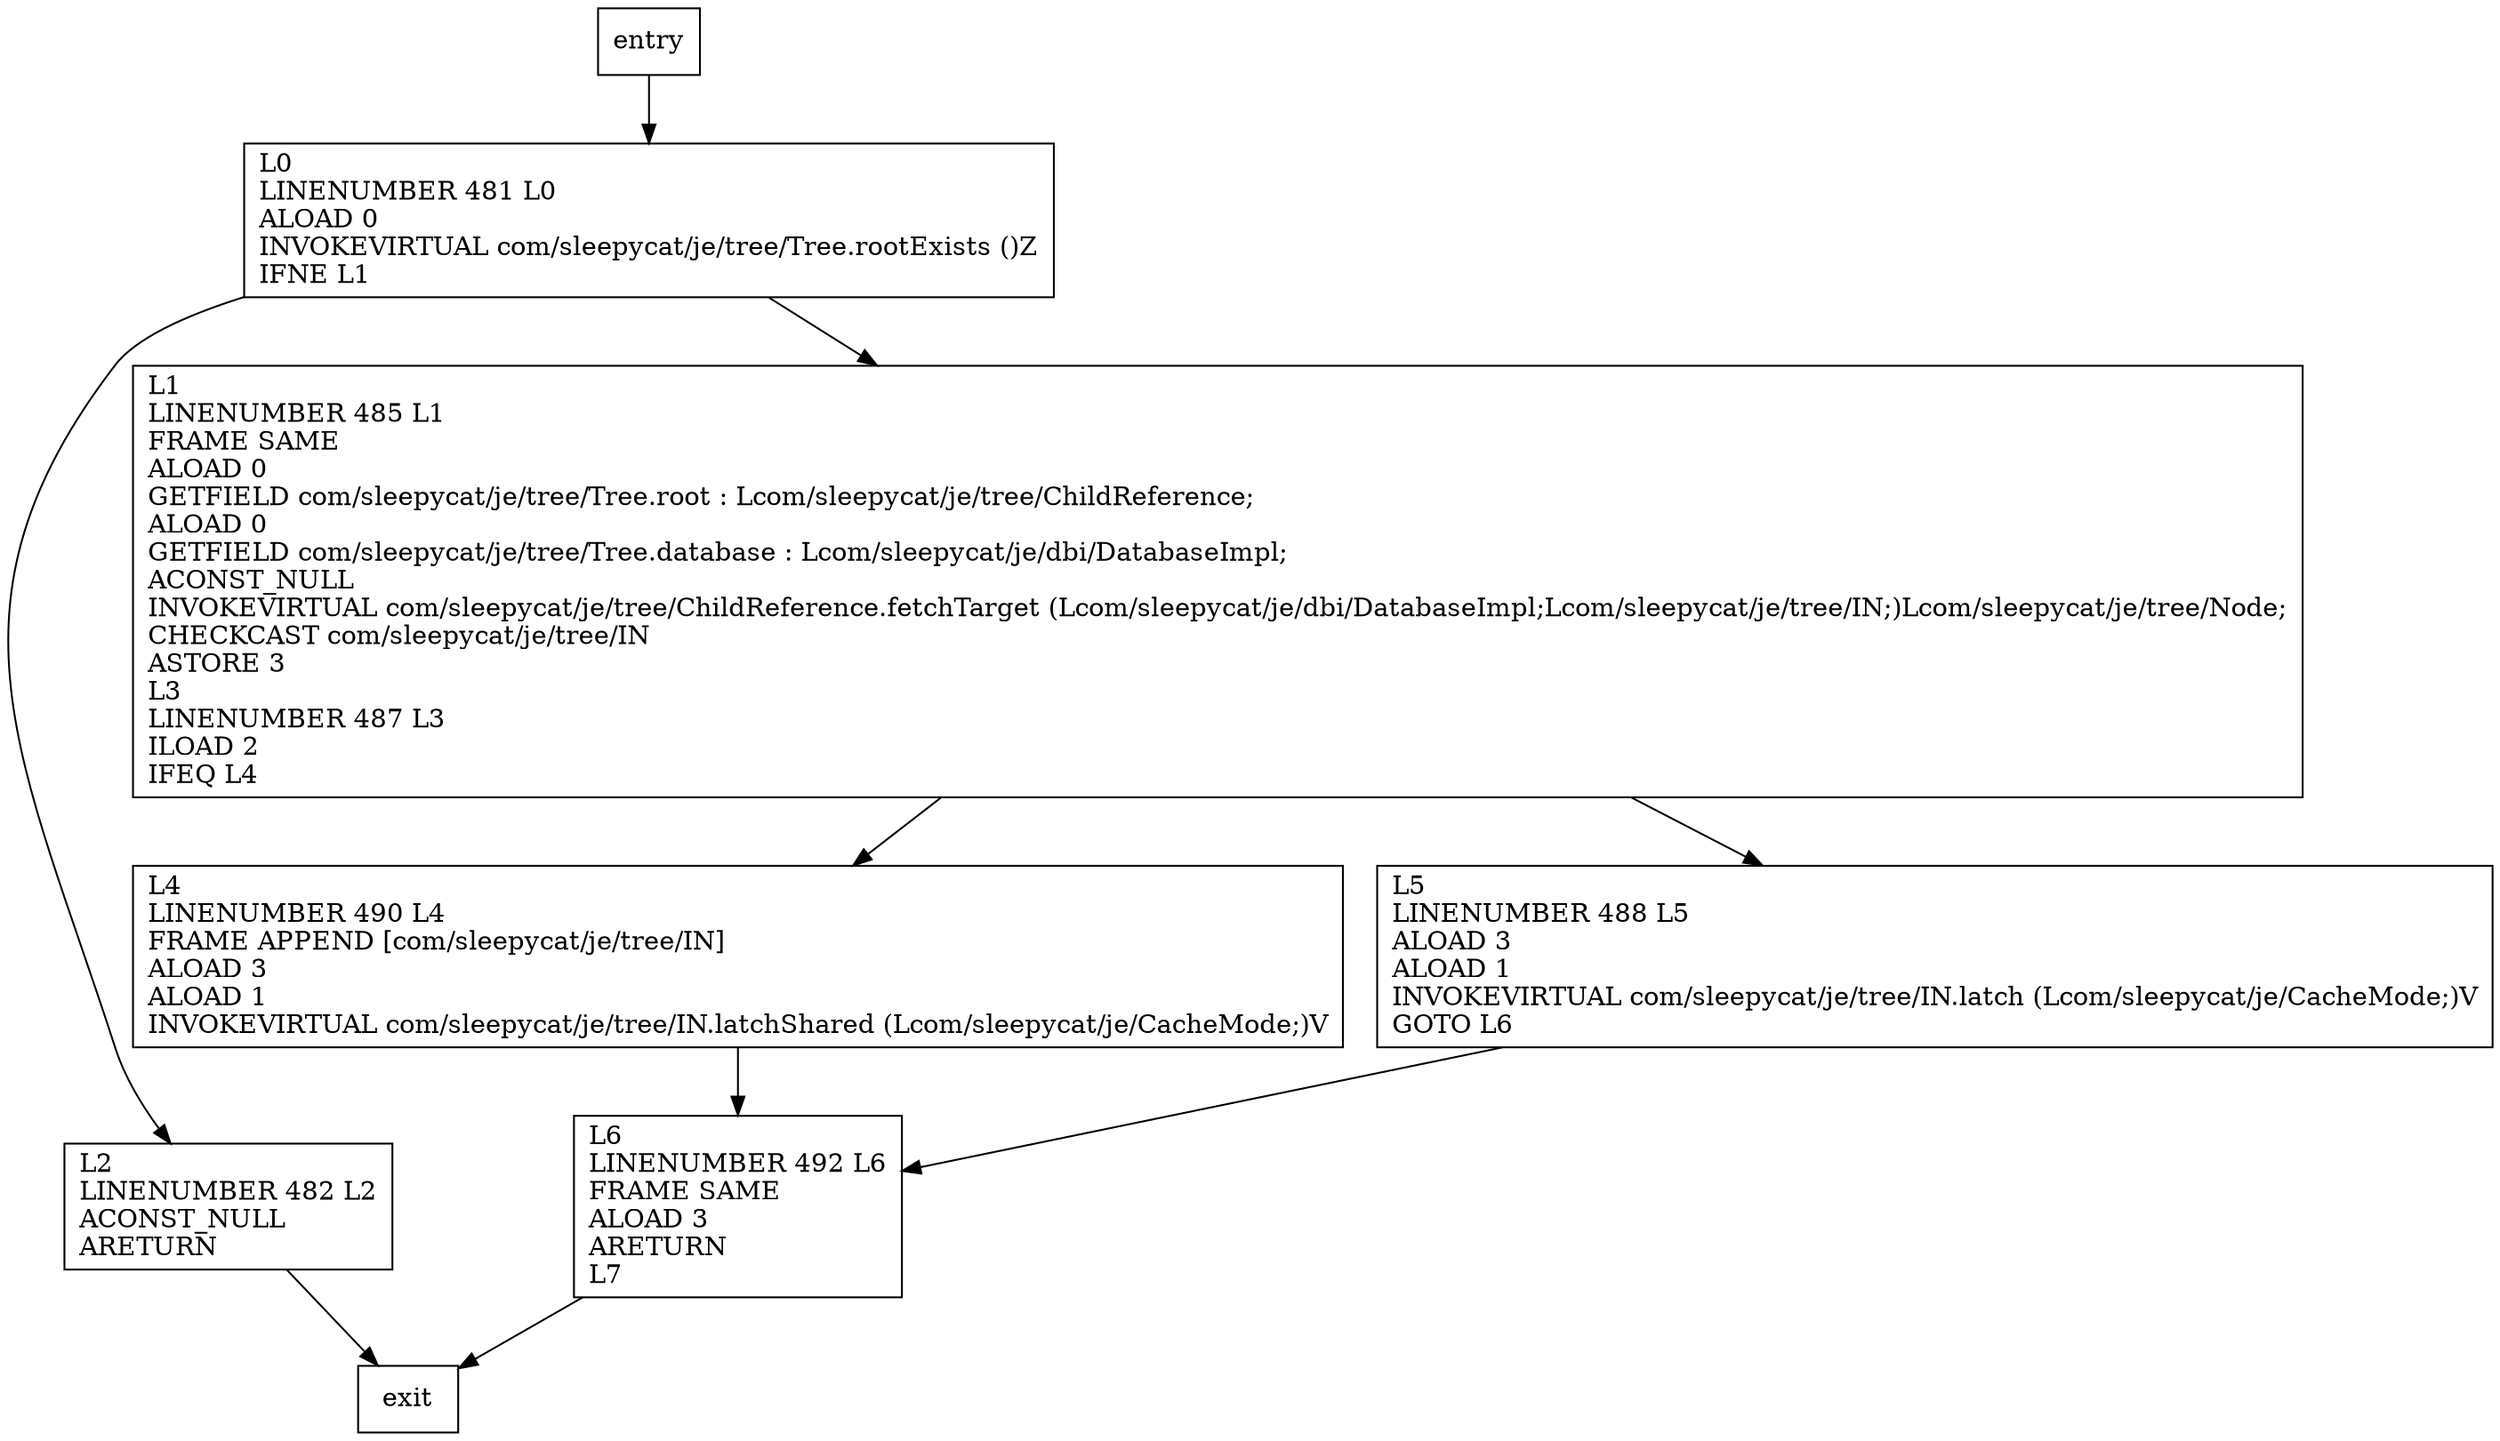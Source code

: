 digraph getRootINRootAlreadyLatched {
node [shape=record];
92959415 [label="L2\lLINENUMBER 482 L2\lACONST_NULL\lARETURN\l"];
1124061680 [label="L0\lLINENUMBER 481 L0\lALOAD 0\lINVOKEVIRTUAL com/sleepycat/je/tree/Tree.rootExists ()Z\lIFNE L1\l"];
1791766123 [label="L6\lLINENUMBER 492 L6\lFRAME SAME\lALOAD 3\lARETURN\lL7\l"];
1330931522 [label="L1\lLINENUMBER 485 L1\lFRAME SAME\lALOAD 0\lGETFIELD com/sleepycat/je/tree/Tree.root : Lcom/sleepycat/je/tree/ChildReference;\lALOAD 0\lGETFIELD com/sleepycat/je/tree/Tree.database : Lcom/sleepycat/je/dbi/DatabaseImpl;\lACONST_NULL\lINVOKEVIRTUAL com/sleepycat/je/tree/ChildReference.fetchTarget (Lcom/sleepycat/je/dbi/DatabaseImpl;Lcom/sleepycat/je/tree/IN;)Lcom/sleepycat/je/tree/Node;\lCHECKCAST com/sleepycat/je/tree/IN\lASTORE 3\lL3\lLINENUMBER 487 L3\lILOAD 2\lIFEQ L4\l"];
981598566 [label="L4\lLINENUMBER 490 L4\lFRAME APPEND [com/sleepycat/je/tree/IN]\lALOAD 3\lALOAD 1\lINVOKEVIRTUAL com/sleepycat/je/tree/IN.latchShared (Lcom/sleepycat/je/CacheMode;)V\l"];
105785239 [label="L5\lLINENUMBER 488 L5\lALOAD 3\lALOAD 1\lINVOKEVIRTUAL com/sleepycat/je/tree/IN.latch (Lcom/sleepycat/je/CacheMode;)V\lGOTO L6\l"];
entry;
exit;
92959415 -> exit
entry -> 1124061680
1124061680 -> 92959415
1124061680 -> 1330931522
1791766123 -> exit
1330931522 -> 981598566
1330931522 -> 105785239
981598566 -> 1791766123
105785239 -> 1791766123
}
